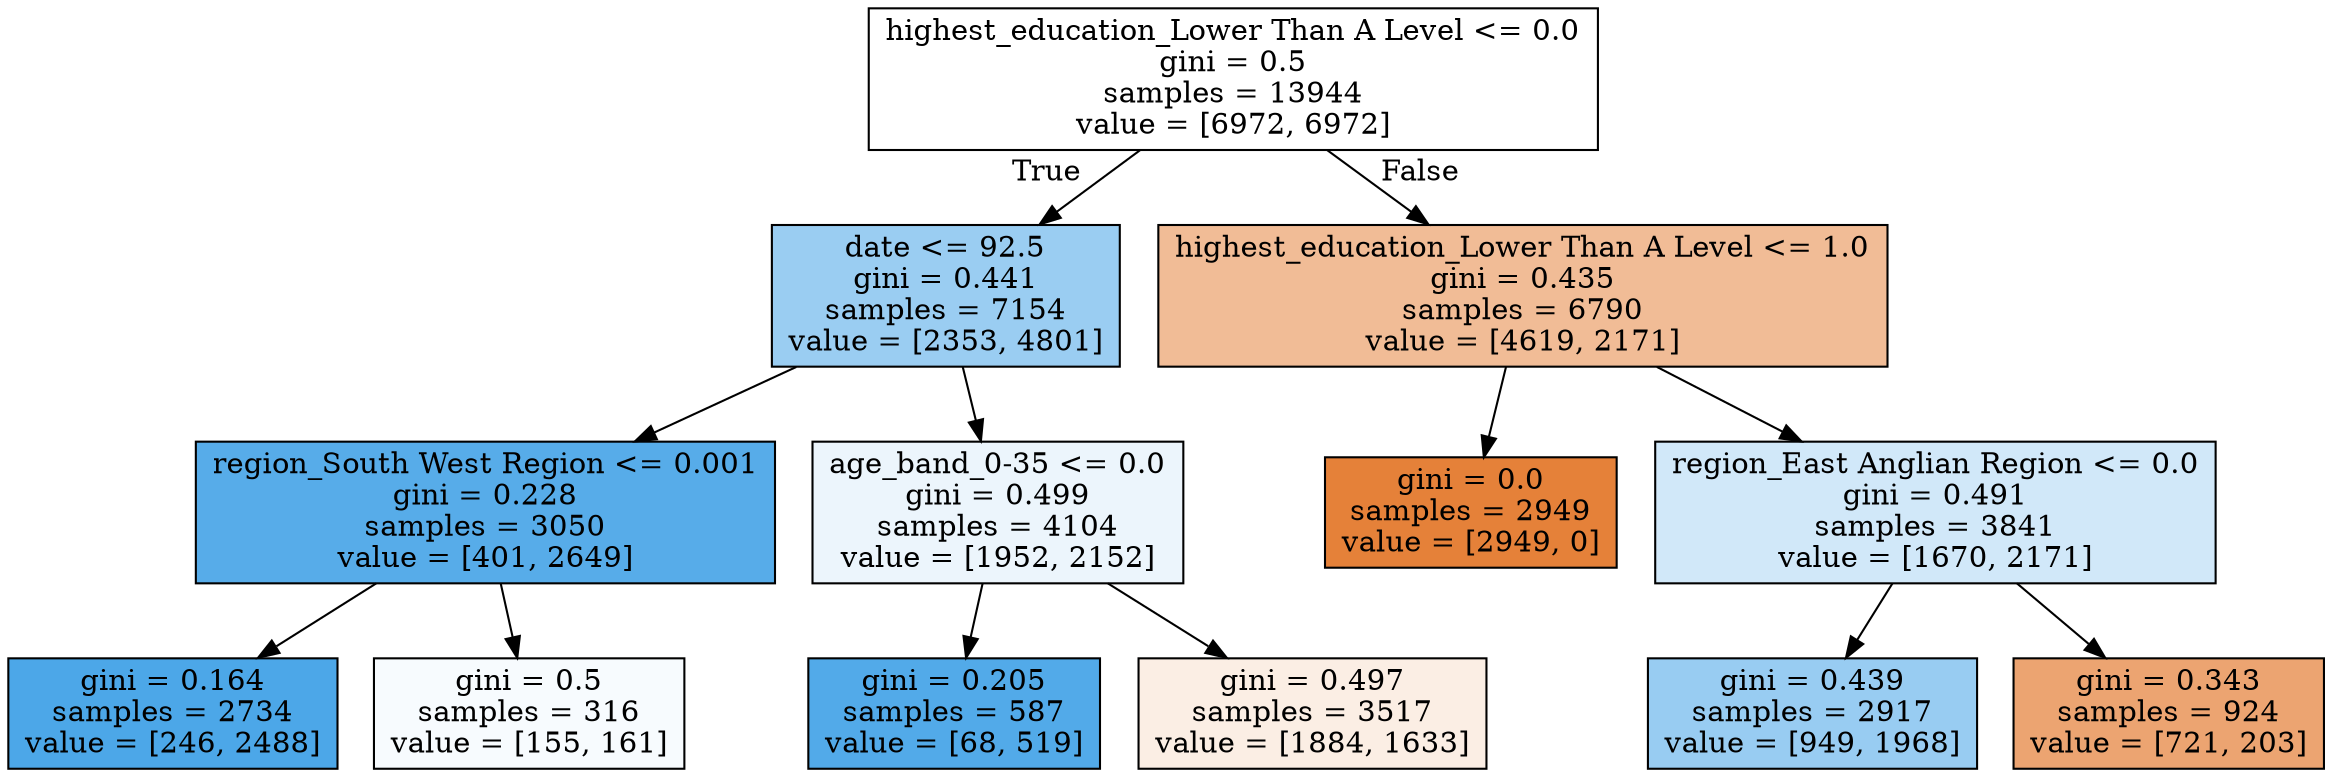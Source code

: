 digraph Tree {
node [shape=box, style="filled", color="black"] ;
0 [label="highest_education_Lower Than A Level <= 0.0\ngini = 0.5\nsamples = 13944\nvalue = [6972, 6972]", fillcolor="#e5813900"] ;
1 [label="date <= 92.5\ngini = 0.441\nsamples = 7154\nvalue = [2353, 4801]", fillcolor="#399de582"] ;
0 -> 1 [labeldistance=2.5, labelangle=45, headlabel="True"] ;
2 [label="region_South West Region <= 0.001\ngini = 0.228\nsamples = 3050\nvalue = [401, 2649]", fillcolor="#399de5d8"] ;
1 -> 2 ;
3 [label="gini = 0.164\nsamples = 2734\nvalue = [246, 2488]", fillcolor="#399de5e6"] ;
2 -> 3 ;
4 [label="gini = 0.5\nsamples = 316\nvalue = [155, 161]", fillcolor="#399de50a"] ;
2 -> 4 ;
5 [label="age_band_0-35 <= 0.0\ngini = 0.499\nsamples = 4104\nvalue = [1952, 2152]", fillcolor="#399de518"] ;
1 -> 5 ;
6 [label="gini = 0.205\nsamples = 587\nvalue = [68, 519]", fillcolor="#399de5de"] ;
5 -> 6 ;
7 [label="gini = 0.497\nsamples = 3517\nvalue = [1884, 1633]", fillcolor="#e5813922"] ;
5 -> 7 ;
8 [label="highest_education_Lower Than A Level <= 1.0\ngini = 0.435\nsamples = 6790\nvalue = [4619, 2171]", fillcolor="#e5813987"] ;
0 -> 8 [labeldistance=2.5, labelangle=-45, headlabel="False"] ;
9 [label="gini = 0.0\nsamples = 2949\nvalue = [2949, 0]", fillcolor="#e58139ff"] ;
8 -> 9 ;
10 [label="region_East Anglian Region <= 0.0\ngini = 0.491\nsamples = 3841\nvalue = [1670, 2171]", fillcolor="#399de53b"] ;
8 -> 10 ;
11 [label="gini = 0.439\nsamples = 2917\nvalue = [949, 1968]", fillcolor="#399de584"] ;
10 -> 11 ;
12 [label="gini = 0.343\nsamples = 924\nvalue = [721, 203]", fillcolor="#e58139b7"] ;
10 -> 12 ;
}